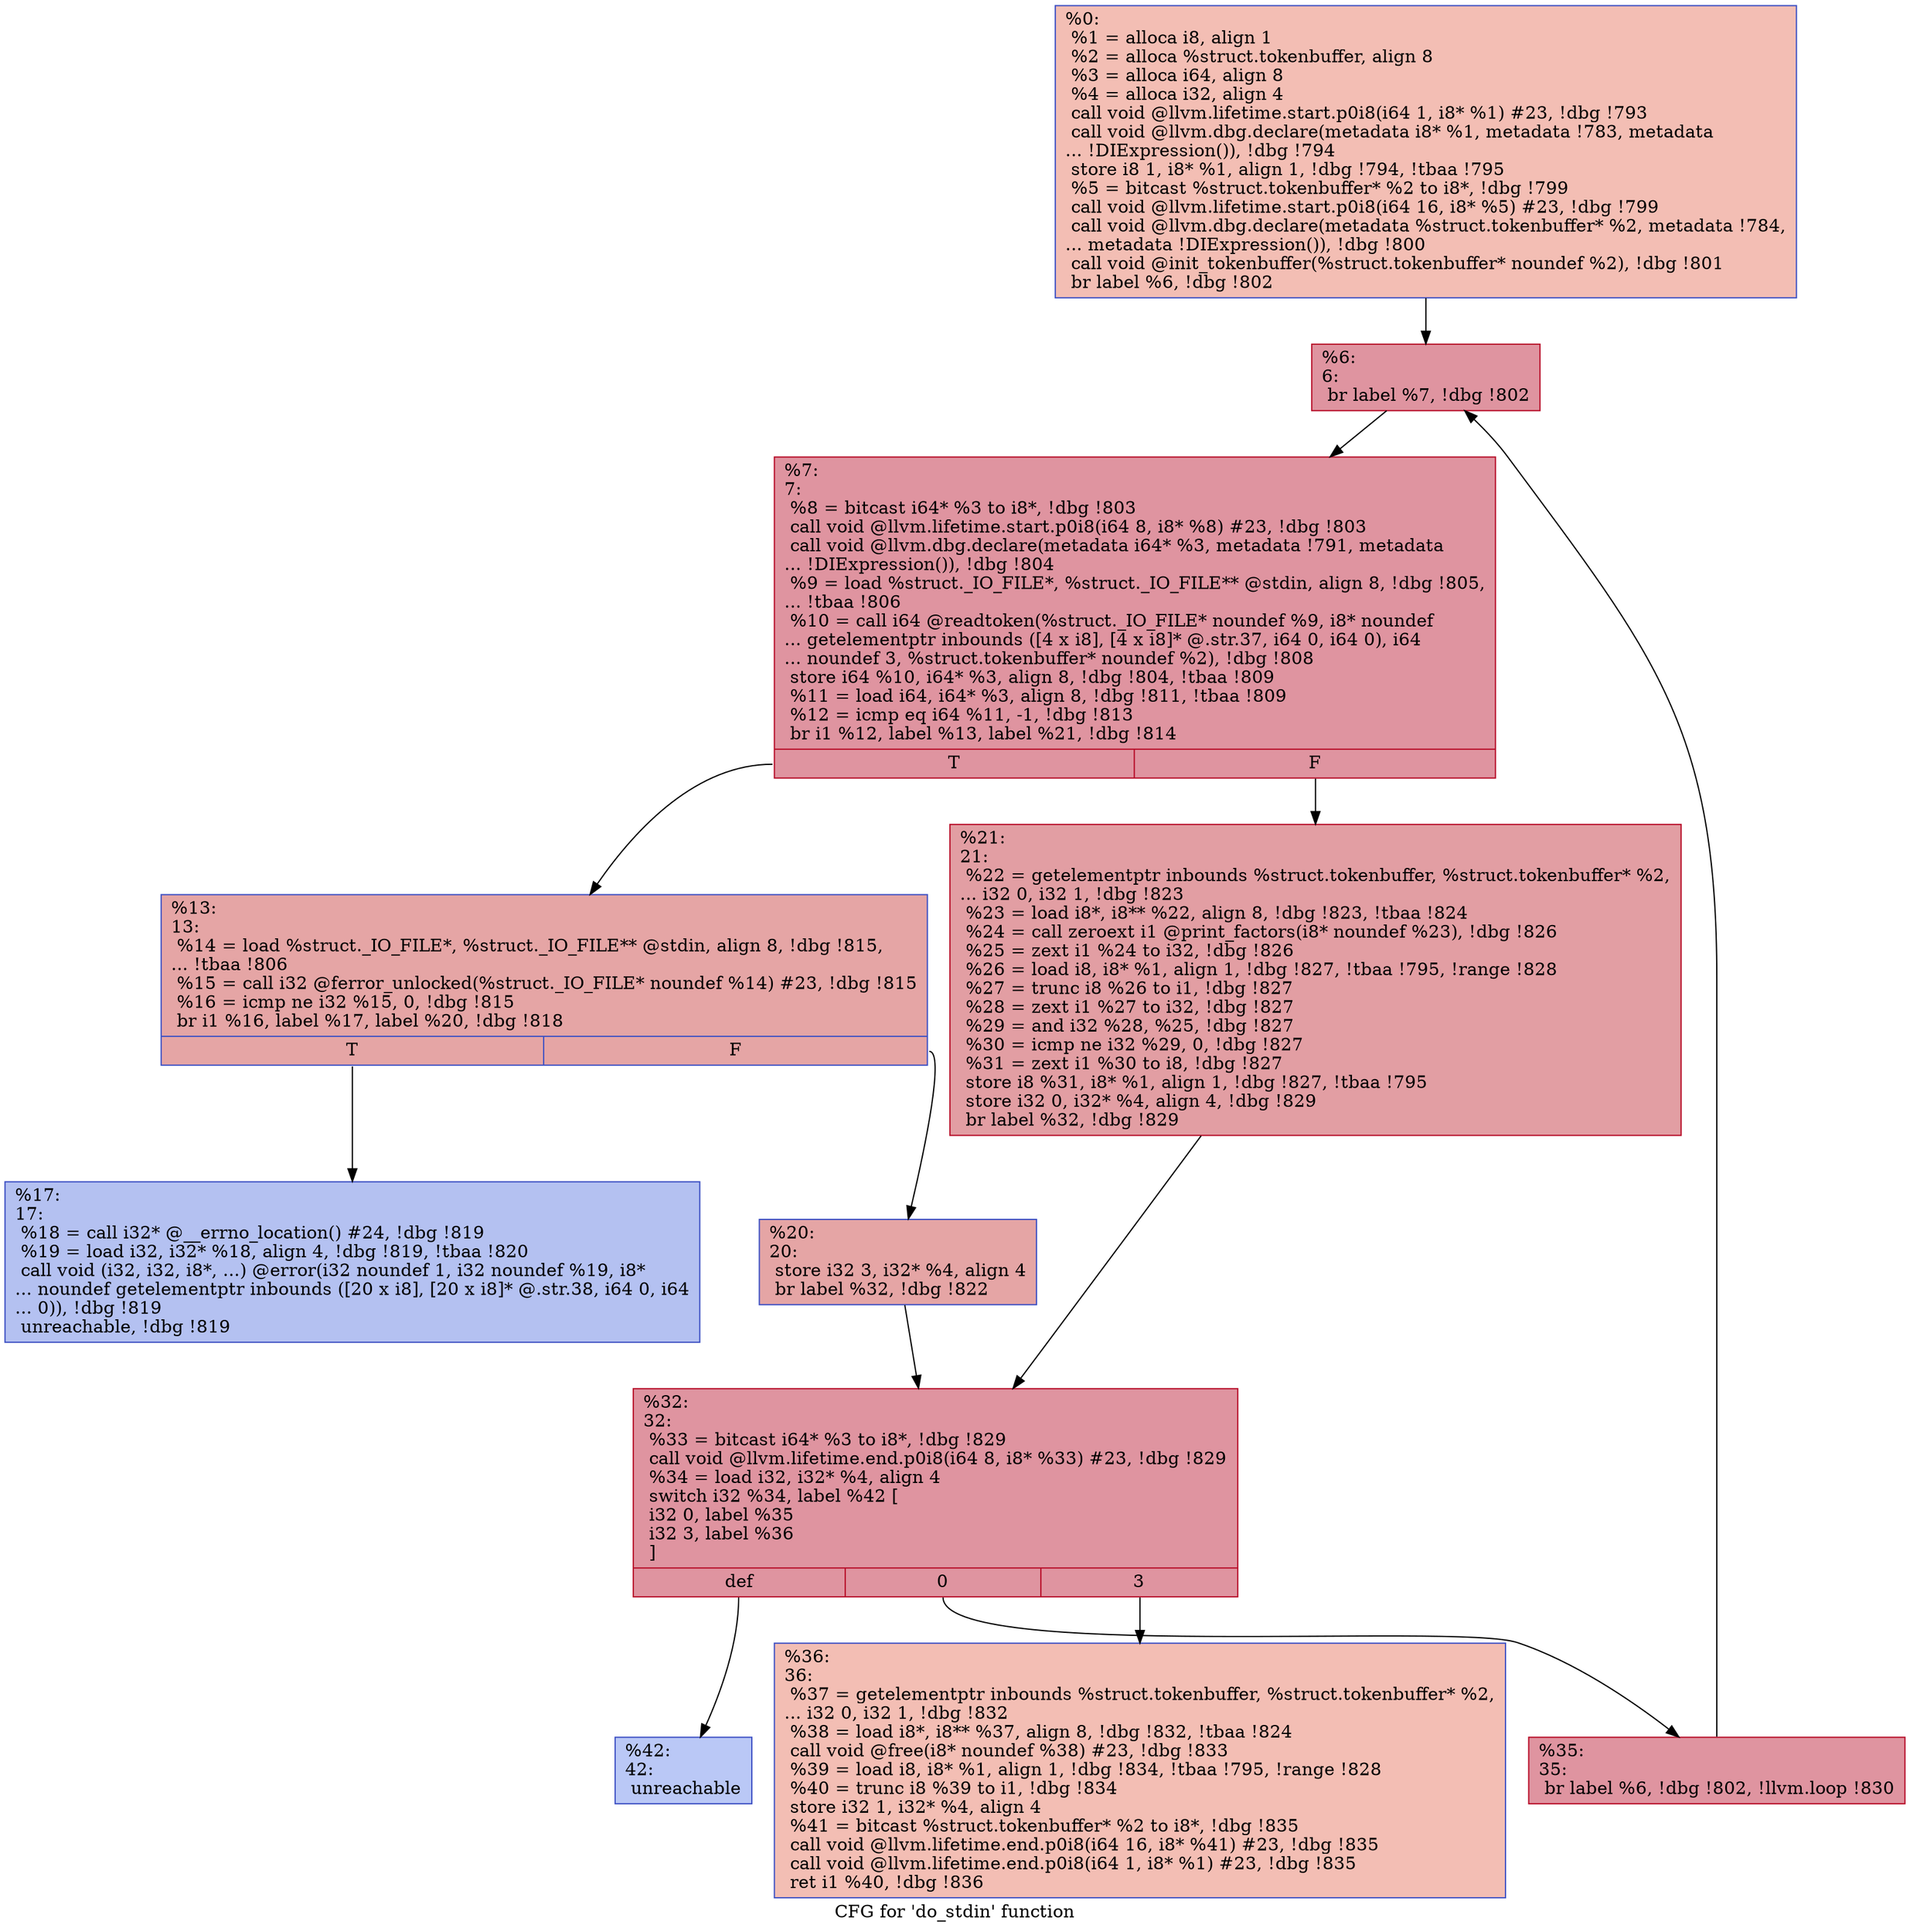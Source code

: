 digraph "CFG for 'do_stdin' function" {
	label="CFG for 'do_stdin' function";

	Node0x1930b10 [shape=record,color="#3d50c3ff", style=filled, fillcolor="#e36c5570",label="{%0:\l  %1 = alloca i8, align 1\l  %2 = alloca %struct.tokenbuffer, align 8\l  %3 = alloca i64, align 8\l  %4 = alloca i32, align 4\l  call void @llvm.lifetime.start.p0i8(i64 1, i8* %1) #23, !dbg !793\l  call void @llvm.dbg.declare(metadata i8* %1, metadata !783, metadata\l... !DIExpression()), !dbg !794\l  store i8 1, i8* %1, align 1, !dbg !794, !tbaa !795\l  %5 = bitcast %struct.tokenbuffer* %2 to i8*, !dbg !799\l  call void @llvm.lifetime.start.p0i8(i64 16, i8* %5) #23, !dbg !799\l  call void @llvm.dbg.declare(metadata %struct.tokenbuffer* %2, metadata !784,\l... metadata !DIExpression()), !dbg !800\l  call void @init_tokenbuffer(%struct.tokenbuffer* noundef %2), !dbg !801\l  br label %6, !dbg !802\l}"];
	Node0x1930b10 -> Node0x1930bc0;
	Node0x1930bc0 [shape=record,color="#b70d28ff", style=filled, fillcolor="#b70d2870",label="{%6:\l6:                                                \l  br label %7, !dbg !802\l}"];
	Node0x1930bc0 -> Node0x1930c10;
	Node0x1930c10 [shape=record,color="#b70d28ff", style=filled, fillcolor="#b70d2870",label="{%7:\l7:                                                \l  %8 = bitcast i64* %3 to i8*, !dbg !803\l  call void @llvm.lifetime.start.p0i8(i64 8, i8* %8) #23, !dbg !803\l  call void @llvm.dbg.declare(metadata i64* %3, metadata !791, metadata\l... !DIExpression()), !dbg !804\l  %9 = load %struct._IO_FILE*, %struct._IO_FILE** @stdin, align 8, !dbg !805,\l... !tbaa !806\l  %10 = call i64 @readtoken(%struct._IO_FILE* noundef %9, i8* noundef\l... getelementptr inbounds ([4 x i8], [4 x i8]* @.str.37, i64 0, i64 0), i64\l... noundef 3, %struct.tokenbuffer* noundef %2), !dbg !808\l  store i64 %10, i64* %3, align 8, !dbg !804, !tbaa !809\l  %11 = load i64, i64* %3, align 8, !dbg !811, !tbaa !809\l  %12 = icmp eq i64 %11, -1, !dbg !813\l  br i1 %12, label %13, label %21, !dbg !814\l|{<s0>T|<s1>F}}"];
	Node0x1930c10:s0 -> Node0x1930c60;
	Node0x1930c10:s1 -> Node0x1930d50;
	Node0x1930c60 [shape=record,color="#3d50c3ff", style=filled, fillcolor="#c5333470",label="{%13:\l13:                                               \l  %14 = load %struct._IO_FILE*, %struct._IO_FILE** @stdin, align 8, !dbg !815,\l... !tbaa !806\l  %15 = call i32 @ferror_unlocked(%struct._IO_FILE* noundef %14) #23, !dbg !815\l  %16 = icmp ne i32 %15, 0, !dbg !815\l  br i1 %16, label %17, label %20, !dbg !818\l|{<s0>T|<s1>F}}"];
	Node0x1930c60:s0 -> Node0x1930cb0;
	Node0x1930c60:s1 -> Node0x1930d00;
	Node0x1930cb0 [shape=record,color="#3d50c3ff", style=filled, fillcolor="#5572df70",label="{%17:\l17:                                               \l  %18 = call i32* @__errno_location() #24, !dbg !819\l  %19 = load i32, i32* %18, align 4, !dbg !819, !tbaa !820\l  call void (i32, i32, i8*, ...) @error(i32 noundef 1, i32 noundef %19, i8*\l... noundef getelementptr inbounds ([20 x i8], [20 x i8]* @.str.38, i64 0, i64\l... 0)), !dbg !819\l  unreachable, !dbg !819\l}"];
	Node0x1930d00 [shape=record,color="#3d50c3ff", style=filled, fillcolor="#c5333470",label="{%20:\l20:                                               \l  store i32 3, i32* %4, align 4\l  br label %32, !dbg !822\l}"];
	Node0x1930d00 -> Node0x1930da0;
	Node0x1930d50 [shape=record,color="#b70d28ff", style=filled, fillcolor="#be242e70",label="{%21:\l21:                                               \l  %22 = getelementptr inbounds %struct.tokenbuffer, %struct.tokenbuffer* %2,\l... i32 0, i32 1, !dbg !823\l  %23 = load i8*, i8** %22, align 8, !dbg !823, !tbaa !824\l  %24 = call zeroext i1 @print_factors(i8* noundef %23), !dbg !826\l  %25 = zext i1 %24 to i32, !dbg !826\l  %26 = load i8, i8* %1, align 1, !dbg !827, !tbaa !795, !range !828\l  %27 = trunc i8 %26 to i1, !dbg !827\l  %28 = zext i1 %27 to i32, !dbg !827\l  %29 = and i32 %28, %25, !dbg !827\l  %30 = icmp ne i32 %29, 0, !dbg !827\l  %31 = zext i1 %30 to i8, !dbg !827\l  store i8 %31, i8* %1, align 1, !dbg !827, !tbaa !795\l  store i32 0, i32* %4, align 4, !dbg !829\l  br label %32, !dbg !829\l}"];
	Node0x1930d50 -> Node0x1930da0;
	Node0x1930da0 [shape=record,color="#b70d28ff", style=filled, fillcolor="#b70d2870",label="{%32:\l32:                                               \l  %33 = bitcast i64* %3 to i8*, !dbg !829\l  call void @llvm.lifetime.end.p0i8(i64 8, i8* %33) #23, !dbg !829\l  %34 = load i32, i32* %4, align 4\l  switch i32 %34, label %42 [\l    i32 0, label %35\l    i32 3, label %36\l  ]\l|{<s0>def|<s1>0|<s2>3}}"];
	Node0x1930da0:s0 -> Node0x1930e90;
	Node0x1930da0:s1 -> Node0x1930df0;
	Node0x1930da0:s2 -> Node0x1930e40;
	Node0x1930df0 [shape=record,color="#b70d28ff", style=filled, fillcolor="#b70d2870",label="{%35:\l35:                                               \l  br label %6, !dbg !802, !llvm.loop !830\l}"];
	Node0x1930df0 -> Node0x1930bc0;
	Node0x1930e40 [shape=record,color="#3d50c3ff", style=filled, fillcolor="#e36c5570",label="{%36:\l36:                                               \l  %37 = getelementptr inbounds %struct.tokenbuffer, %struct.tokenbuffer* %2,\l... i32 0, i32 1, !dbg !832\l  %38 = load i8*, i8** %37, align 8, !dbg !832, !tbaa !824\l  call void @free(i8* noundef %38) #23, !dbg !833\l  %39 = load i8, i8* %1, align 1, !dbg !834, !tbaa !795, !range !828\l  %40 = trunc i8 %39 to i1, !dbg !834\l  store i32 1, i32* %4, align 4\l  %41 = bitcast %struct.tokenbuffer* %2 to i8*, !dbg !835\l  call void @llvm.lifetime.end.p0i8(i64 16, i8* %41) #23, !dbg !835\l  call void @llvm.lifetime.end.p0i8(i64 1, i8* %1) #23, !dbg !835\l  ret i1 %40, !dbg !836\l}"];
	Node0x1930e90 [shape=record,color="#3d50c3ff", style=filled, fillcolor="#6282ea70",label="{%42:\l42:                                               \l  unreachable\l}"];
}
